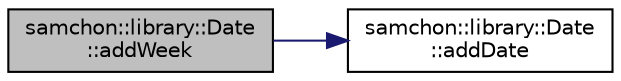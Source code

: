 digraph "samchon::library::Date::addWeek"
{
  edge [fontname="Helvetica",fontsize="10",labelfontname="Helvetica",labelfontsize="10"];
  node [fontname="Helvetica",fontsize="10",shape=record];
  rankdir="LR";
  Node1 [label="samchon::library::Date\l::addWeek",height=0.2,width=0.4,color="black", fillcolor="grey75", style="filled", fontcolor="black"];
  Node1 -> Node2 [color="midnightblue",fontsize="10",style="solid",fontname="Helvetica"];
  Node2 [label="samchon::library::Date\l::addDate",height=0.2,width=0.4,color="black", fillcolor="white", style="filled",URL="$da/d6b/classsamchon_1_1library_1_1Date.html#a679db1d2198ec4bbfb2248802f7a4855",tooltip="Add days to the Date. "];
}
